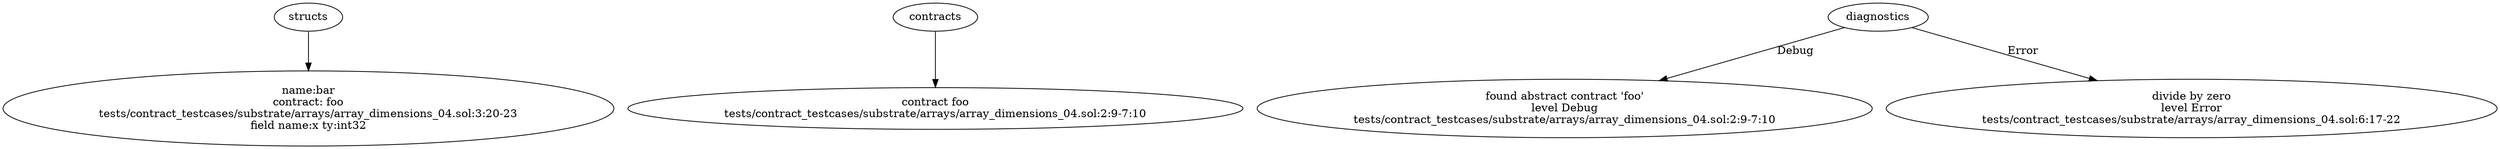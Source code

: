 strict digraph "tests/contract_testcases/substrate/arrays/array_dimensions_04.sol" {
	bar [label="name:bar\ncontract: foo\ntests/contract_testcases/substrate/arrays/array_dimensions_04.sol:3:20-23\nfield name:x ty:int32"]
	contract [label="contract foo\ntests/contract_testcases/substrate/arrays/array_dimensions_04.sol:2:9-7:10"]
	diagnostic [label="found abstract contract 'foo'\nlevel Debug\ntests/contract_testcases/substrate/arrays/array_dimensions_04.sol:2:9-7:10"]
	diagnostic_6 [label="divide by zero\nlevel Error\ntests/contract_testcases/substrate/arrays/array_dimensions_04.sol:6:17-22"]
	structs -> bar
	contracts -> contract
	diagnostics -> diagnostic [label="Debug"]
	diagnostics -> diagnostic_6 [label="Error"]
}

